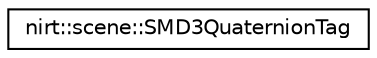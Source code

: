 digraph "Graphical Class Hierarchy"
{
 // LATEX_PDF_SIZE
  edge [fontname="Helvetica",fontsize="10",labelfontname="Helvetica",labelfontsize="10"];
  node [fontname="Helvetica",fontsize="10",shape=record];
  rankdir="LR";
  Node0 [label="nirt::scene::SMD3QuaternionTag",height=0.2,width=0.4,color="black", fillcolor="white", style="filled",URL="$structnirt_1_1scene_1_1SMD3QuaternionTag.html",tooltip="hold a tag info for connecting meshes"];
}
